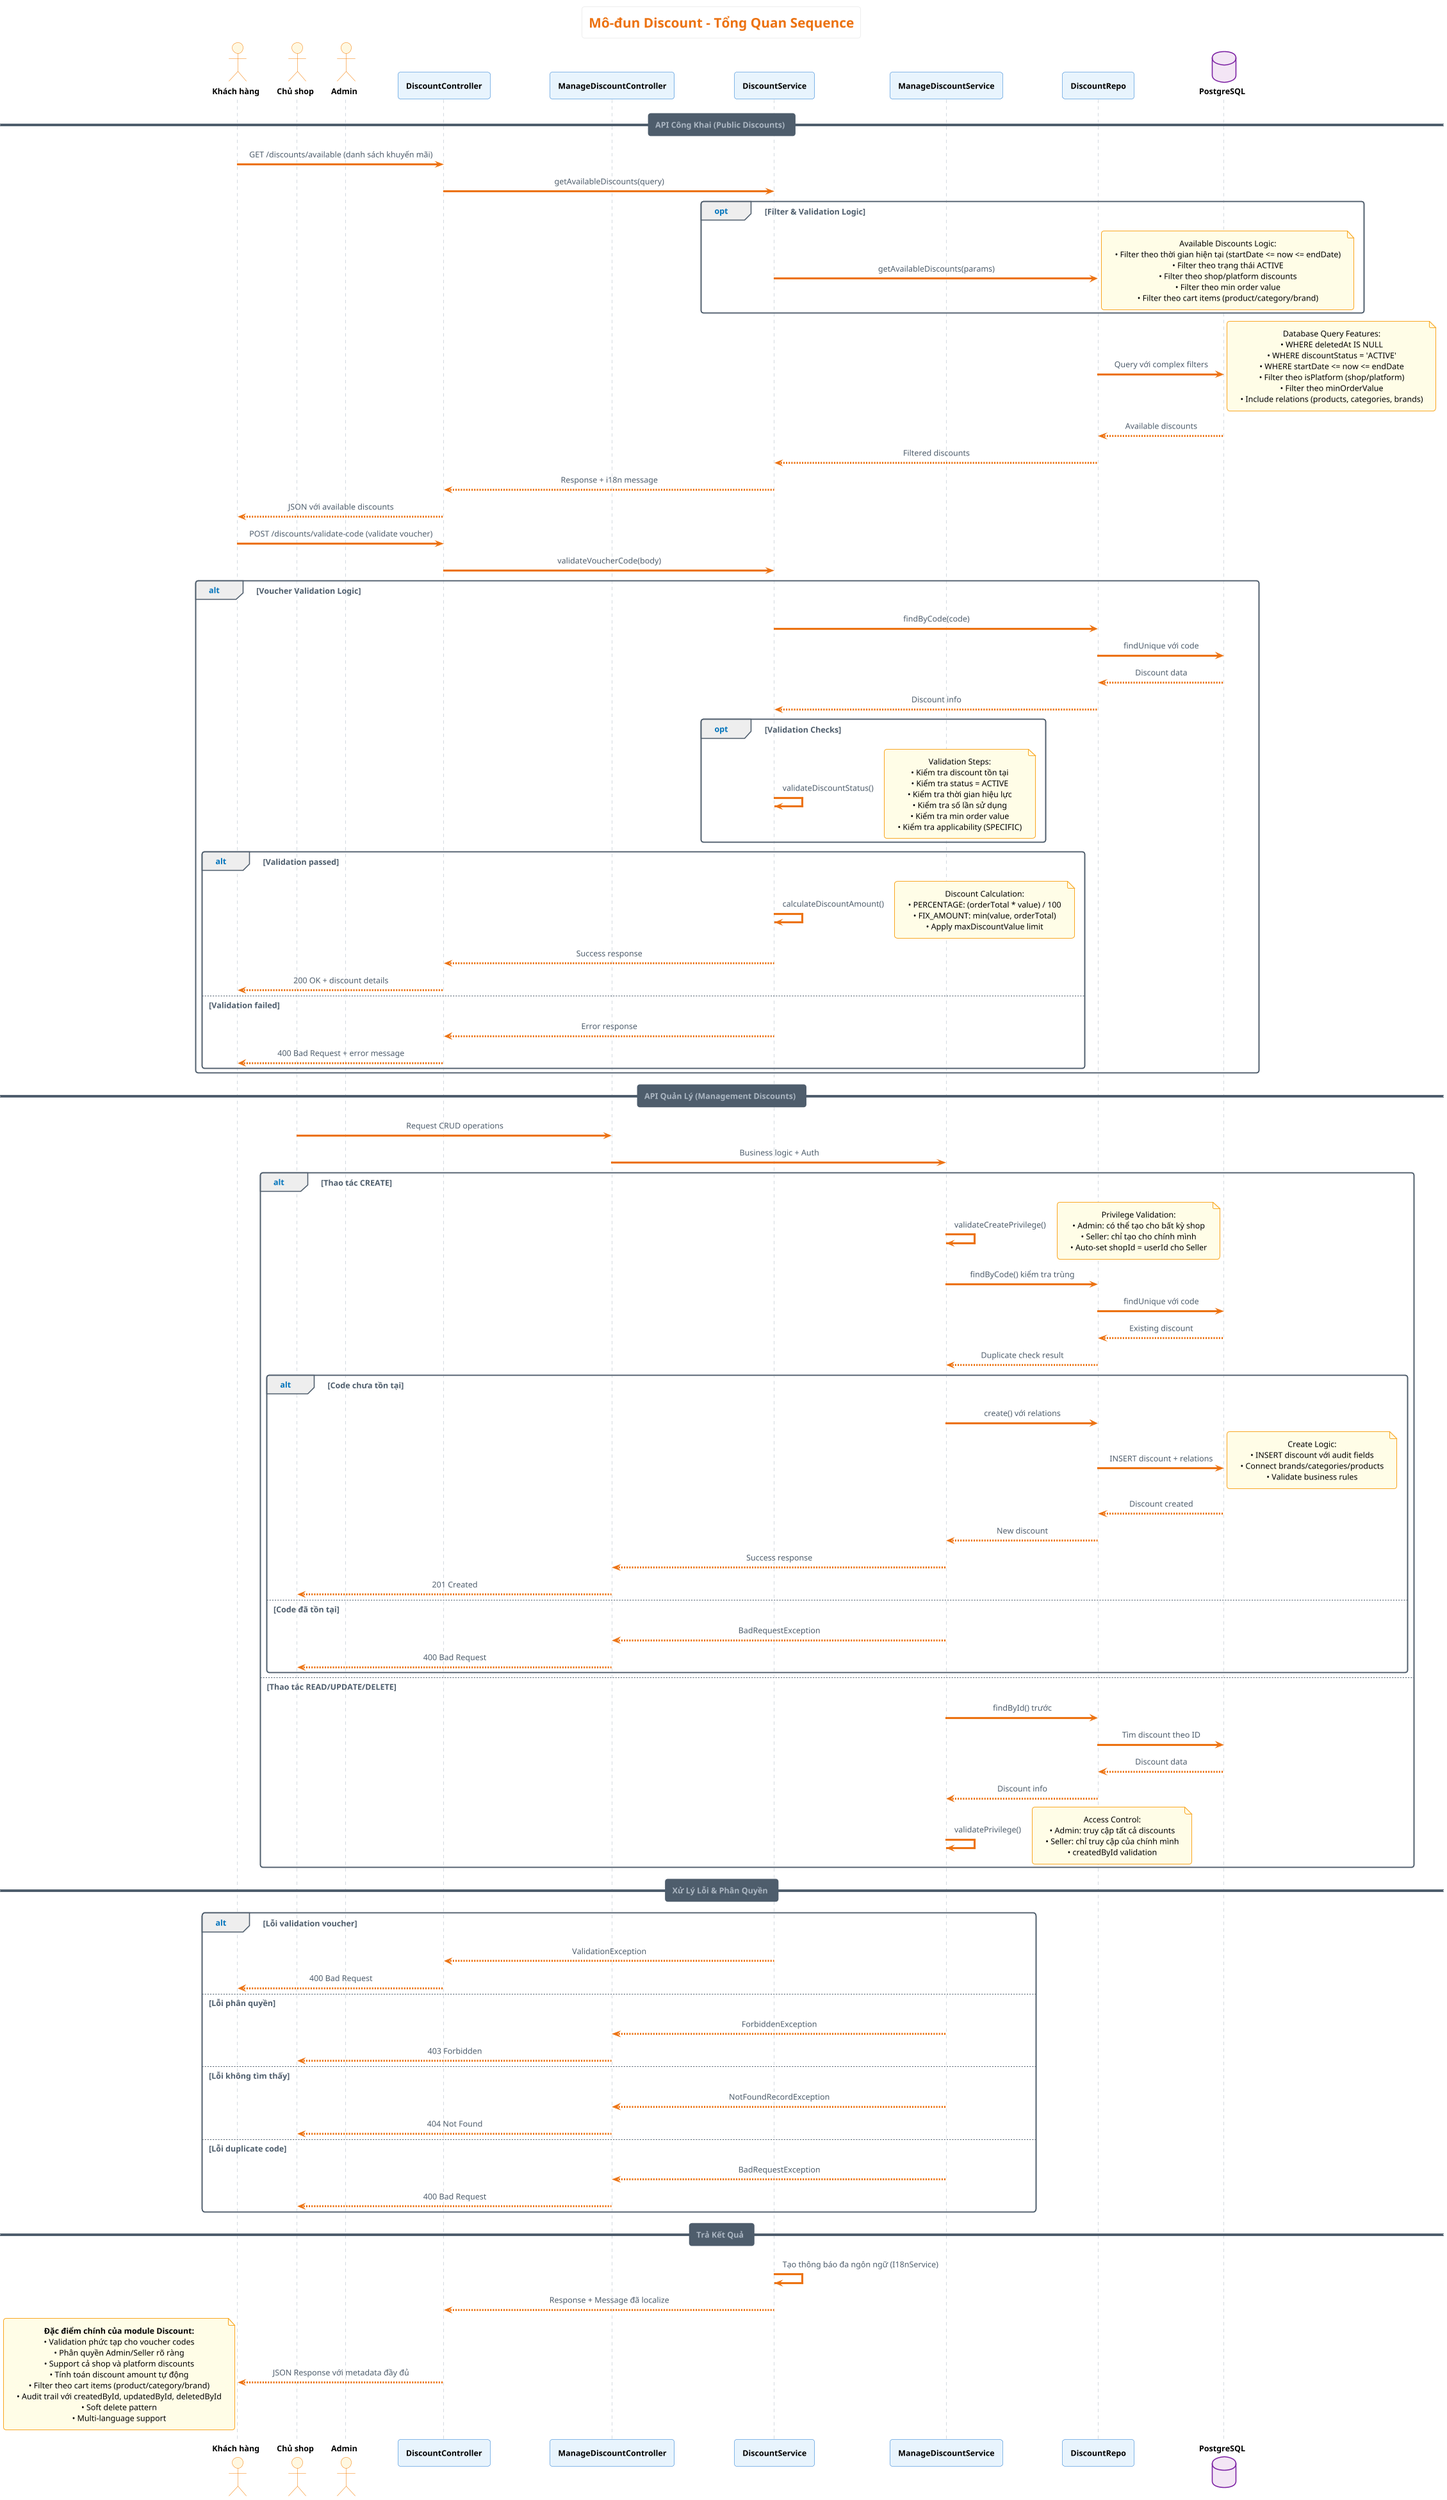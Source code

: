 @startuml
!theme aws-orange
skinparam backgroundColor #FFFFFF
skinparam defaultTextAlignment center
skinparam participant {
    BackgroundColor #E8F4FD
    BorderColor #1976D2
    FontColor #000000
    FontStyle bold
}
skinparam actor {
    BackgroundColor #FFF8E1
    BorderColor #F57C00
    FontColor #000000
    FontStyle bold
}
skinparam database {
    BackgroundColor #F3E5F5
    BorderColor #7B1FA2
    FontColor #000000
    FontStyle bold
}
skinparam note {
    BackgroundColor #FFFDE7
    BorderColor #F9A825
    FontColor #000000
}

title Mô-đun Discount - Tổng Quan Sequence
note top : Hệ thống quản lý khuyến mãi với validation phức tạp và phân quyền

actor "Khách hàng" as Client
actor "Chủ shop" as ShopOwner
actor "Admin" as Admin
participant DiscountController
participant ManageDiscountController
participant DiscountService
participant ManageDiscountService
participant DiscountRepo
database PostgreSQL

== API Công Khai (Public Discounts) ==
Client -> DiscountController: GET /discounts/available (danh sách khuyến mãi)
DiscountController -> DiscountService: getAvailableDiscounts(query)

opt Filter & Validation Logic
    DiscountService -> DiscountRepo: getAvailableDiscounts(params)
    note right
    Available Discounts Logic:
    • Filter theo thời gian hiện tại (startDate <= now <= endDate)
    • Filter theo trạng thái ACTIVE
    • Filter theo shop/platform discounts
    • Filter theo min order value
    • Filter theo cart items (product/category/brand)
    end note
end

DiscountRepo -> PostgreSQL: Query với complex filters
note right
Database Query Features:
• WHERE deletedAt IS NULL
• WHERE discountStatus = 'ACTIVE'
• WHERE startDate <= now <= endDate
• Filter theo isPlatform (shop/platform)
• Filter theo minOrderValue
• Include relations (products, categories, brands)
end note
PostgreSQL --> DiscountRepo: Available discounts
DiscountRepo --> DiscountService: Filtered discounts
DiscountService --> DiscountController: Response + i18n message
DiscountController --> Client: JSON với available discounts

Client -> DiscountController: POST /discounts/validate-code (validate voucher)
DiscountController -> DiscountService: validateVoucherCode(body)

alt Voucher Validation Logic
    DiscountService -> DiscountRepo: findByCode(code)
    DiscountRepo -> PostgreSQL: findUnique với code
    PostgreSQL --> DiscountRepo: Discount data
    DiscountRepo --> DiscountService: Discount info

    opt Validation Checks
        DiscountService -> DiscountService: validateDiscountStatus()
        note right
        Validation Steps:
        • Kiểm tra discount tồn tại
        • Kiểm tra status = ACTIVE
        • Kiểm tra thời gian hiệu lực
        • Kiểm tra số lần sử dụng
        • Kiểm tra min order value
        • Kiểm tra applicability (SPECIFIC)
        end note
    end

    alt Validation passed
        DiscountService -> DiscountService: calculateDiscountAmount()
        note right
        Discount Calculation:
        • PERCENTAGE: (orderTotal * value) / 100
        • FIX_AMOUNT: min(value, orderTotal)
        • Apply maxDiscountValue limit
        end note
        DiscountService --> DiscountController: Success response
        DiscountController --> Client: 200 OK + discount details

    else Validation failed
        DiscountService --> DiscountController: Error response
        DiscountController --> Client: 400 Bad Request + error message
    end
end

== API Quản Lý (Management Discounts) ==
ShopOwner -> ManageDiscountController: Request CRUD operations
ManageDiscountController -> ManageDiscountService: Business logic + Auth

alt Thao tác CREATE
    ManageDiscountService -> ManageDiscountService: validateCreatePrivilege()
    note right
    Privilege Validation:
    • Admin: có thể tạo cho bất kỳ shop
    • Seller: chỉ tạo cho chính mình
    • Auto-set shopId = userId cho Seller
    end note
    ManageDiscountService -> DiscountRepo: findByCode() kiểm tra trùng
    DiscountRepo -> PostgreSQL: findUnique với code
    PostgreSQL --> DiscountRepo: Existing discount
    DiscountRepo --> ManageDiscountService: Duplicate check result

    alt Code chưa tồn tại
        ManageDiscountService -> DiscountRepo: create() với relations
        DiscountRepo -> PostgreSQL: INSERT discount + relations
        note right
        Create Logic:
        • INSERT discount với audit fields
        • Connect brands/categories/products
        • Validate business rules
        end note
        PostgreSQL --> DiscountRepo: Discount created
        DiscountRepo --> ManageDiscountService: New discount
        ManageDiscountService --> ManageDiscountController: Success response
        ManageDiscountController --> ShopOwner: 201 Created

    else Code đã tồn tại
        ManageDiscountService --> ManageDiscountController: BadRequestException
        ManageDiscountController --> ShopOwner: 400 Bad Request
    end

else Thao tác READ/UPDATE/DELETE
    ManageDiscountService -> DiscountRepo: findById() trước
    DiscountRepo -> PostgreSQL: Tìm discount theo ID
    PostgreSQL --> DiscountRepo: Discount data
    DiscountRepo --> ManageDiscountService: Discount info
    ManageDiscountService -> ManageDiscountService: validatePrivilege()
    note right
    Access Control:
    • Admin: truy cập tất cả discounts
    • Seller: chỉ truy cập của chính mình
    • createdById validation
    end note
end

== Xử Lý Lỗi & Phân Quyền ==
alt Lỗi validation voucher
    DiscountService --> DiscountController: ValidationException
    DiscountController --> Client: 400 Bad Request

else Lỗi phân quyền
    ManageDiscountService --> ManageDiscountController: ForbiddenException
    ManageDiscountController --> ShopOwner: 403 Forbidden

else Lỗi không tìm thấy
    ManageDiscountService --> ManageDiscountController: NotFoundRecordException
    ManageDiscountController --> ShopOwner: 404 Not Found

else Lỗi duplicate code
    ManageDiscountService --> ManageDiscountController: BadRequestException
    ManageDiscountController --> ShopOwner: 400 Bad Request
end

== Trả Kết Quả ==
DiscountService -> DiscountService: Tạo thông báo đa ngôn ngữ (I18nService)
DiscountService --> DiscountController: Response + Message đã localize
DiscountController --> Client: JSON Response với metadata đầy đủ

note bottom
**Đặc điểm chính của module Discount:**
• Validation phức tạp cho voucher codes
• Phân quyền Admin/Seller rõ ràng
• Support cả shop và platform discounts
• Tính toán discount amount tự động
• Filter theo cart items (product/category/brand)
• Audit trail với createdById, updatedById, deletedById
• Soft delete pattern
• Multi-language support
end note

@enduml
